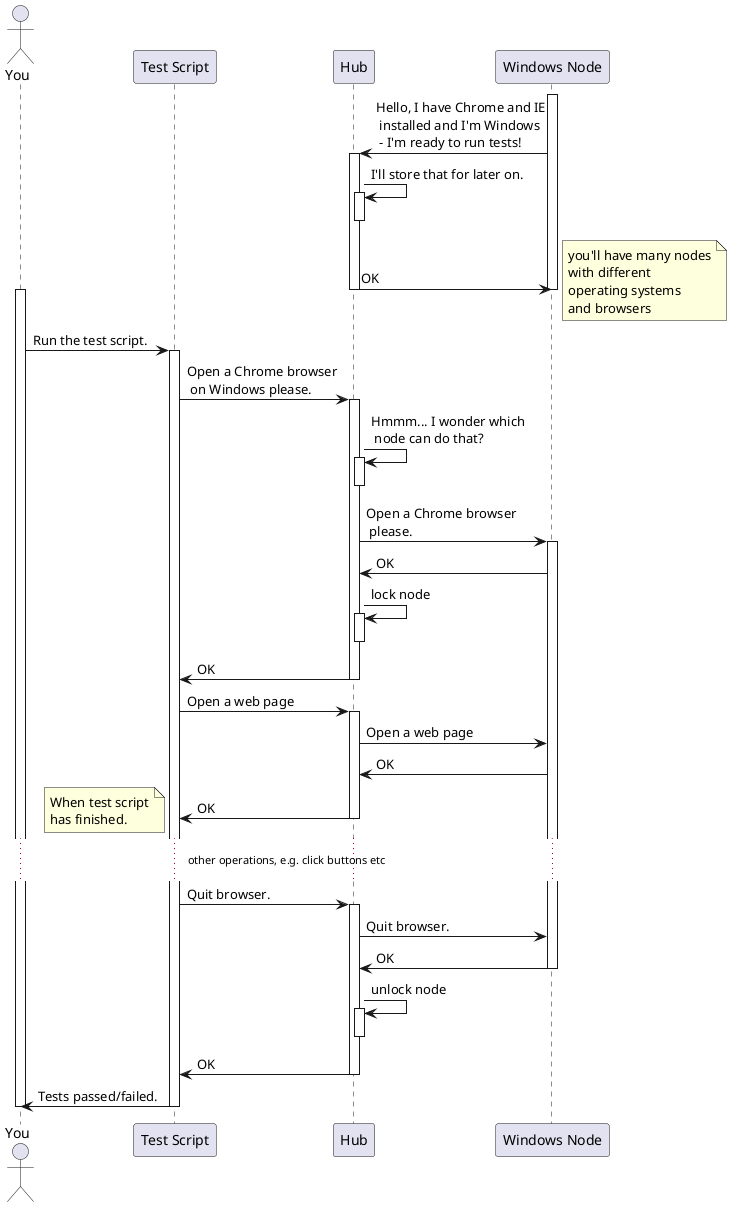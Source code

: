 @startuml

actor You
participant "Test Script"
participant Hub
participant "Windows Node"

activate "Windows Node"
"Windows Node" -> Hub : Hello, I have Chrome and IE\n installed and I'm Windows\n - I'm ready to run tests!
activate Hub
Hub -> Hub : I'll store that for later on.
activate Hub
deactivate Hub
Hub -> "Windows Node" : OK
deactivate Hub
deactivate "Windows Node"

note right
    you'll have many nodes
    with different
    operating systems
    and browsers
end note

activate You

You -> "Test Script" : Run the test script.

activate "Test Script"
"Test Script" -> Hub : Open a Chrome browser\n on Windows please.
activate Hub
Hub -> Hub : Hmmm... I wonder which\n node can do that?
activate Hub
deactivate Hub
Hub -> "Windows Node" : Open a Chrome browser\n please.
activate "Windows Node"
"Windows Node" -> Hub : OK
Hub -> Hub : lock node
activate Hub
deactivate Hub
Hub -> "Test Script" : OK
deactivate Hub

"Test Script" -> Hub : Open a web page
activate Hub
Hub -> "Windows Node" : Open a web page
"Windows Node" -> Hub : OK
Hub -> "Test Script" : OK
deactivate Hub

... other operations, e.g. click buttons etc ...

note left
    When test script
    has finished.
end note

"Test Script" -> Hub : Quit browser.
activate Hub
Hub -> "Windows Node" : Quit browser.
"Windows Node" -> Hub : OK
deactivate "Windows Node"
Hub -> Hub : unlock node
activate Hub
deactivate Hub
Hub -> "Test Script" : OK
deactivate Hub
"Test Script" -> You : Tests passed/failed.
deactivate "Test Script"
deactivate  You


@enduml